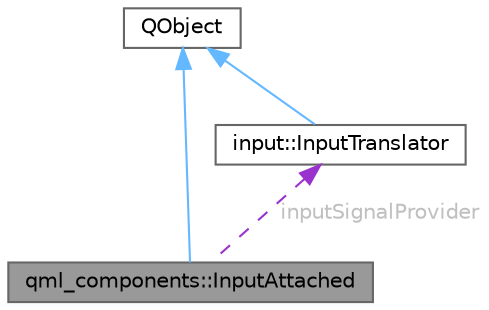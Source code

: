 digraph "qml_components::InputAttached"
{
 // LATEX_PDF_SIZE
  bgcolor="transparent";
  edge [fontname=Helvetica,fontsize=10,labelfontname=Helvetica,labelfontsize=10];
  node [fontname=Helvetica,fontsize=10,shape=box,height=0.2,width=0.4];
  Node1 [id="Node000001",label="qml_components::InputAttached",height=0.2,width=0.4,color="gray40", fillcolor="grey60", style="filled", fontcolor="black",tooltip="The class that provides the Input attached property."];
  Node2 -> Node1 [id="edge1_Node000001_Node000002",dir="back",color="steelblue1",style="solid",tooltip=" "];
  Node2 [id="Node000002",label="QObject",height=0.2,width=0.4,color="gray40", fillcolor="white", style="filled",tooltip=" "];
  Node3 -> Node1 [id="edge2_Node000001_Node000003",dir="back",color="darkorchid3",style="dashed",tooltip=" ",label=" inputSignalProvider",fontcolor="grey" ];
  Node3 [id="Node000003",label="input::InputTranslator",height=0.2,width=0.4,color="gray40", fillcolor="white", style="filled",URL="$classinput_1_1InputTranslator.html",tooltip=" "];
  Node2 -> Node3 [id="edge3_Node000003_Node000002",dir="back",color="steelblue1",style="solid",tooltip=" "];
}
